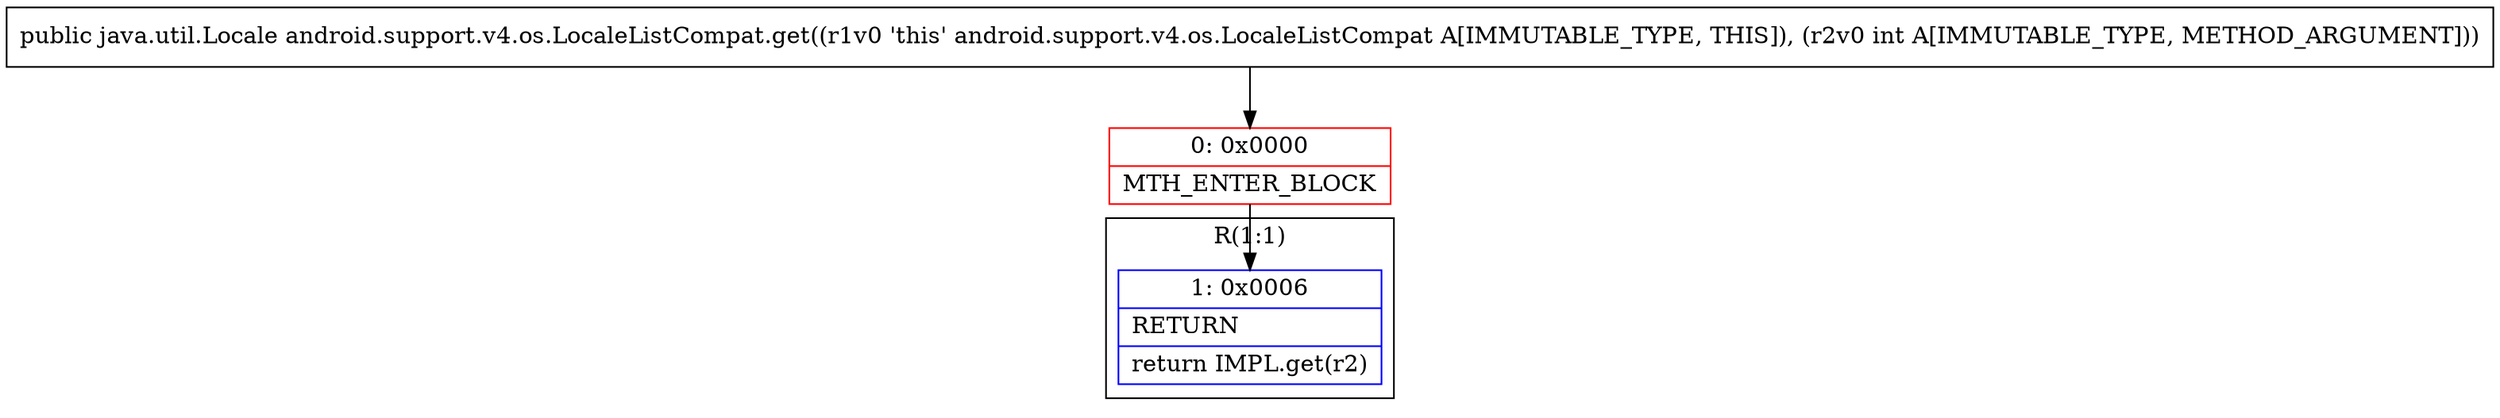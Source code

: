 digraph "CFG forandroid.support.v4.os.LocaleListCompat.get(I)Ljava\/util\/Locale;" {
subgraph cluster_Region_1833026619 {
label = "R(1:1)";
node [shape=record,color=blue];
Node_1 [shape=record,label="{1\:\ 0x0006|RETURN\l|return IMPL.get(r2)\l}"];
}
Node_0 [shape=record,color=red,label="{0\:\ 0x0000|MTH_ENTER_BLOCK\l}"];
MethodNode[shape=record,label="{public java.util.Locale android.support.v4.os.LocaleListCompat.get((r1v0 'this' android.support.v4.os.LocaleListCompat A[IMMUTABLE_TYPE, THIS]), (r2v0 int A[IMMUTABLE_TYPE, METHOD_ARGUMENT])) }"];
MethodNode -> Node_0;
Node_0 -> Node_1;
}

